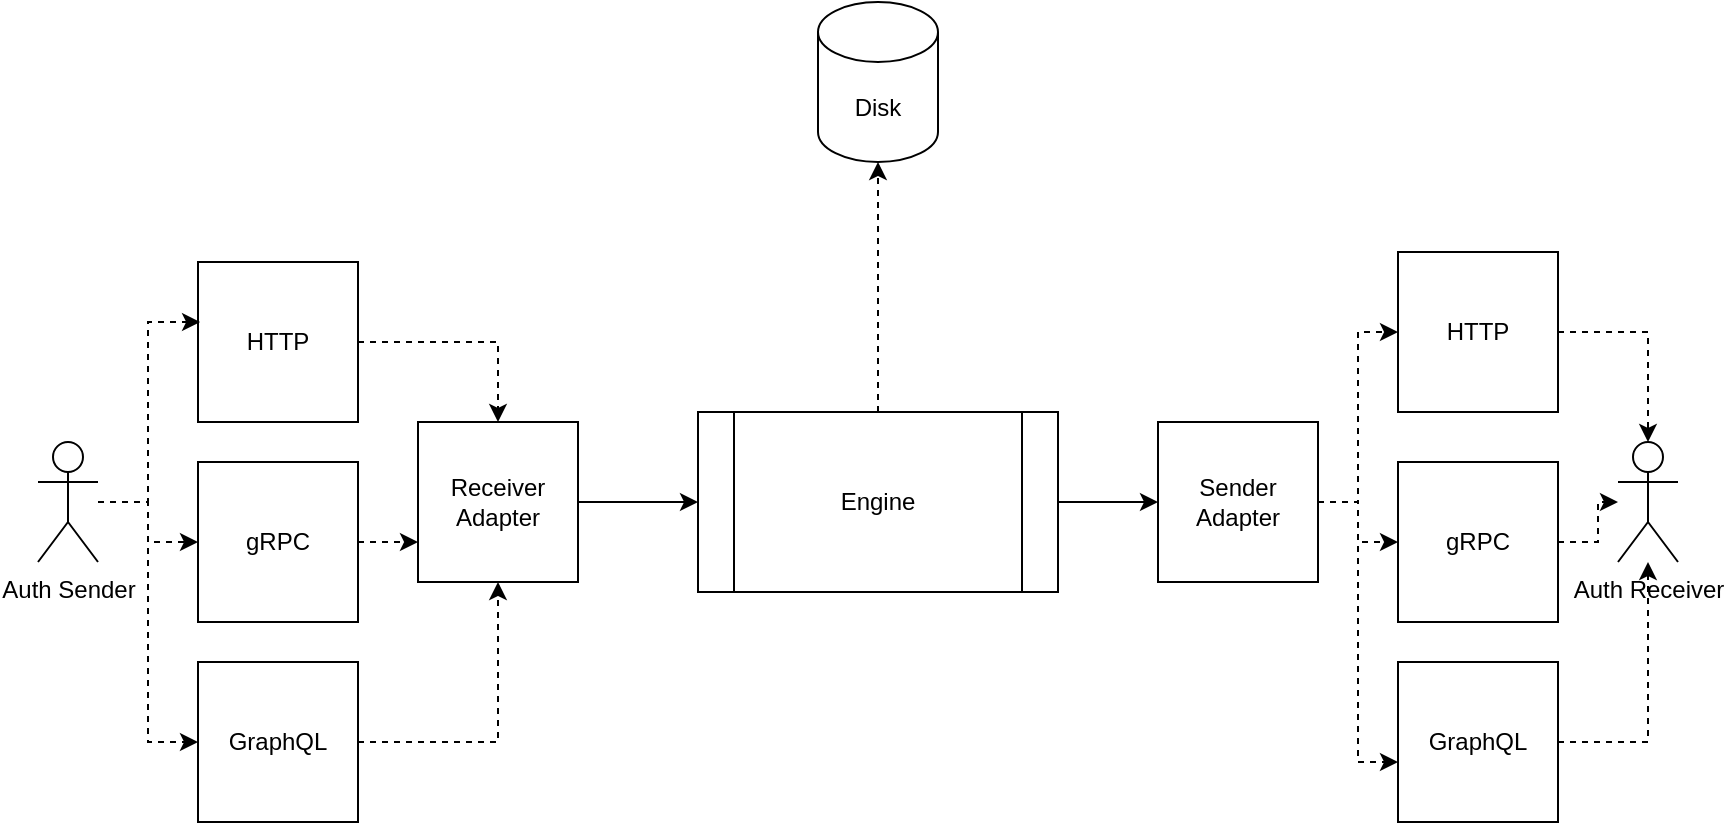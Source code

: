 <mxfile version="24.8.4">
  <diagram name="High Level Overview" id="n91Zhh8OkBto-IJQy9Xf">
    <mxGraphModel dx="2074" dy="729" grid="1" gridSize="10" guides="1" tooltips="1" connect="1" arrows="1" fold="1" page="1" pageScale="1" pageWidth="850" pageHeight="1100" math="0" shadow="0">
      <root>
        <mxCell id="0" />
        <mxCell id="1" parent="0" />
        <mxCell id="K7-odbcYmQNv5RkwU9Vm-10" style="edgeStyle=orthogonalEdgeStyle;rounded=0;orthogonalLoop=1;jettySize=auto;html=1;exitX=1;exitY=0.5;exitDx=0;exitDy=0;entryX=0;entryY=0.5;entryDx=0;entryDy=0;" edge="1" parent="1" source="K7-odbcYmQNv5RkwU9Vm-2" target="K7-odbcYmQNv5RkwU9Vm-8">
          <mxGeometry relative="1" as="geometry" />
        </mxCell>
        <mxCell id="K7-odbcYmQNv5RkwU9Vm-2" value="&lt;div&gt;Receiver Adapter&lt;br&gt;&lt;/div&gt;" style="whiteSpace=wrap;html=1;aspect=fixed;" vertex="1" parent="1">
          <mxGeometry x="200" y="510" width="80" height="80" as="geometry" />
        </mxCell>
        <mxCell id="K7-odbcYmQNv5RkwU9Vm-3" value="Disk" style="shape=cylinder3;whiteSpace=wrap;html=1;boundedLbl=1;backgroundOutline=1;size=15;" vertex="1" parent="1">
          <mxGeometry x="400" y="300" width="60" height="80" as="geometry" />
        </mxCell>
        <mxCell id="K7-odbcYmQNv5RkwU9Vm-28" style="edgeStyle=orthogonalEdgeStyle;rounded=0;orthogonalLoop=1;jettySize=auto;html=1;entryX=0;entryY=0.5;entryDx=0;entryDy=0;dashed=1;" edge="1" parent="1" source="K7-odbcYmQNv5RkwU9Vm-4" target="K7-odbcYmQNv5RkwU9Vm-25">
          <mxGeometry relative="1" as="geometry" />
        </mxCell>
        <mxCell id="K7-odbcYmQNv5RkwU9Vm-29" style="edgeStyle=orthogonalEdgeStyle;rounded=0;orthogonalLoop=1;jettySize=auto;html=1;entryX=0;entryY=0.5;entryDx=0;entryDy=0;dashed=1;" edge="1" parent="1" source="K7-odbcYmQNv5RkwU9Vm-4" target="K7-odbcYmQNv5RkwU9Vm-26">
          <mxGeometry relative="1" as="geometry" />
        </mxCell>
        <mxCell id="K7-odbcYmQNv5RkwU9Vm-4" value="Sender Adapter" style="whiteSpace=wrap;html=1;aspect=fixed;" vertex="1" parent="1">
          <mxGeometry x="570" y="510" width="80" height="80" as="geometry" />
        </mxCell>
        <mxCell id="K7-odbcYmQNv5RkwU9Vm-9" style="edgeStyle=orthogonalEdgeStyle;rounded=0;orthogonalLoop=1;jettySize=auto;html=1;entryX=0;entryY=0.5;entryDx=0;entryDy=0;" edge="1" parent="1" source="K7-odbcYmQNv5RkwU9Vm-8" target="K7-odbcYmQNv5RkwU9Vm-4">
          <mxGeometry relative="1" as="geometry" />
        </mxCell>
        <mxCell id="K7-odbcYmQNv5RkwU9Vm-8" value="Engine" style="shape=process;whiteSpace=wrap;html=1;backgroundOutline=1;" vertex="1" parent="1">
          <mxGeometry x="340" y="505" width="180" height="90" as="geometry" />
        </mxCell>
        <mxCell id="K7-odbcYmQNv5RkwU9Vm-11" style="edgeStyle=orthogonalEdgeStyle;rounded=0;orthogonalLoop=1;jettySize=auto;html=1;exitX=0.5;exitY=0;exitDx=0;exitDy=0;entryX=0.5;entryY=1;entryDx=0;entryDy=0;entryPerimeter=0;dashed=1;" edge="1" parent="1" source="K7-odbcYmQNv5RkwU9Vm-8" target="K7-odbcYmQNv5RkwU9Vm-3">
          <mxGeometry relative="1" as="geometry" />
        </mxCell>
        <mxCell id="K7-odbcYmQNv5RkwU9Vm-15" style="edgeStyle=orthogonalEdgeStyle;rounded=0;orthogonalLoop=1;jettySize=auto;html=1;entryX=0.5;entryY=0;entryDx=0;entryDy=0;dashed=1;" edge="1" parent="1" source="K7-odbcYmQNv5RkwU9Vm-12" target="K7-odbcYmQNv5RkwU9Vm-2">
          <mxGeometry relative="1" as="geometry" />
        </mxCell>
        <mxCell id="K7-odbcYmQNv5RkwU9Vm-12" value="HTTP" style="whiteSpace=wrap;html=1;aspect=fixed;" vertex="1" parent="1">
          <mxGeometry x="90" y="430" width="80" height="80" as="geometry" />
        </mxCell>
        <mxCell id="K7-odbcYmQNv5RkwU9Vm-16" style="edgeStyle=orthogonalEdgeStyle;rounded=0;orthogonalLoop=1;jettySize=auto;html=1;exitX=1;exitY=0.5;exitDx=0;exitDy=0;entryX=0;entryY=0.75;entryDx=0;entryDy=0;dashed=1;" edge="1" parent="1" source="K7-odbcYmQNv5RkwU9Vm-13" target="K7-odbcYmQNv5RkwU9Vm-2">
          <mxGeometry relative="1" as="geometry" />
        </mxCell>
        <mxCell id="K7-odbcYmQNv5RkwU9Vm-13" value="gRPC" style="whiteSpace=wrap;html=1;aspect=fixed;" vertex="1" parent="1">
          <mxGeometry x="90" y="530" width="80" height="80" as="geometry" />
        </mxCell>
        <mxCell id="K7-odbcYmQNv5RkwU9Vm-17" style="edgeStyle=orthogonalEdgeStyle;rounded=0;orthogonalLoop=1;jettySize=auto;html=1;exitX=1;exitY=0.5;exitDx=0;exitDy=0;entryX=0.5;entryY=1;entryDx=0;entryDy=0;dashed=1;" edge="1" parent="1" source="K7-odbcYmQNv5RkwU9Vm-14" target="K7-odbcYmQNv5RkwU9Vm-2">
          <mxGeometry relative="1" as="geometry" />
        </mxCell>
        <mxCell id="K7-odbcYmQNv5RkwU9Vm-14" value="GraphQL" style="whiteSpace=wrap;html=1;aspect=fixed;" vertex="1" parent="1">
          <mxGeometry x="90" y="630" width="80" height="80" as="geometry" />
        </mxCell>
        <mxCell id="K7-odbcYmQNv5RkwU9Vm-19" style="edgeStyle=orthogonalEdgeStyle;rounded=0;orthogonalLoop=1;jettySize=auto;html=1;dashed=1;" edge="1" parent="1" source="K7-odbcYmQNv5RkwU9Vm-18" target="K7-odbcYmQNv5RkwU9Vm-13">
          <mxGeometry relative="1" as="geometry" />
        </mxCell>
        <mxCell id="K7-odbcYmQNv5RkwU9Vm-21" style="edgeStyle=orthogonalEdgeStyle;rounded=0;orthogonalLoop=1;jettySize=auto;html=1;entryX=0;entryY=0.5;entryDx=0;entryDy=0;dashed=1;" edge="1" parent="1" source="K7-odbcYmQNv5RkwU9Vm-18" target="K7-odbcYmQNv5RkwU9Vm-14">
          <mxGeometry relative="1" as="geometry" />
        </mxCell>
        <mxCell id="K7-odbcYmQNv5RkwU9Vm-18" value="Auth Sender" style="shape=umlActor;verticalLabelPosition=bottom;verticalAlign=top;html=1;outlineConnect=0;" vertex="1" parent="1">
          <mxGeometry x="10" y="520" width="30" height="60" as="geometry" />
        </mxCell>
        <mxCell id="K7-odbcYmQNv5RkwU9Vm-20" style="edgeStyle=orthogonalEdgeStyle;rounded=0;orthogonalLoop=1;jettySize=auto;html=1;entryX=0.013;entryY=0.375;entryDx=0;entryDy=0;entryPerimeter=0;dashed=1;" edge="1" parent="1" source="K7-odbcYmQNv5RkwU9Vm-18" target="K7-odbcYmQNv5RkwU9Vm-12">
          <mxGeometry relative="1" as="geometry" />
        </mxCell>
        <mxCell id="K7-odbcYmQNv5RkwU9Vm-22" value="Auth Receiver" style="shape=umlActor;verticalLabelPosition=bottom;verticalAlign=top;html=1;outlineConnect=0;" vertex="1" parent="1">
          <mxGeometry x="800" y="520" width="30" height="60" as="geometry" />
        </mxCell>
        <mxCell id="K7-odbcYmQNv5RkwU9Vm-25" value="HTTP" style="whiteSpace=wrap;html=1;aspect=fixed;" vertex="1" parent="1">
          <mxGeometry x="690" y="425" width="80" height="80" as="geometry" />
        </mxCell>
        <mxCell id="K7-odbcYmQNv5RkwU9Vm-32" style="edgeStyle=orthogonalEdgeStyle;rounded=0;orthogonalLoop=1;jettySize=auto;html=1;exitX=1;exitY=0.5;exitDx=0;exitDy=0;dashed=1;" edge="1" parent="1" source="K7-odbcYmQNv5RkwU9Vm-26" target="K7-odbcYmQNv5RkwU9Vm-22">
          <mxGeometry relative="1" as="geometry" />
        </mxCell>
        <mxCell id="K7-odbcYmQNv5RkwU9Vm-26" value="gRPC" style="whiteSpace=wrap;html=1;aspect=fixed;" vertex="1" parent="1">
          <mxGeometry x="690" y="530" width="80" height="80" as="geometry" />
        </mxCell>
        <mxCell id="K7-odbcYmQNv5RkwU9Vm-33" style="edgeStyle=orthogonalEdgeStyle;rounded=0;orthogonalLoop=1;jettySize=auto;html=1;dashed=1;" edge="1" parent="1" source="K7-odbcYmQNv5RkwU9Vm-27" target="K7-odbcYmQNv5RkwU9Vm-22">
          <mxGeometry relative="1" as="geometry" />
        </mxCell>
        <mxCell id="K7-odbcYmQNv5RkwU9Vm-27" value="GraphQL" style="whiteSpace=wrap;html=1;aspect=fixed;" vertex="1" parent="1">
          <mxGeometry x="690" y="630" width="80" height="80" as="geometry" />
        </mxCell>
        <mxCell id="K7-odbcYmQNv5RkwU9Vm-30" style="edgeStyle=orthogonalEdgeStyle;rounded=0;orthogonalLoop=1;jettySize=auto;html=1;entryX=0;entryY=0.625;entryDx=0;entryDy=0;entryPerimeter=0;dashed=1;" edge="1" parent="1" source="K7-odbcYmQNv5RkwU9Vm-4" target="K7-odbcYmQNv5RkwU9Vm-27">
          <mxGeometry relative="1" as="geometry" />
        </mxCell>
        <mxCell id="K7-odbcYmQNv5RkwU9Vm-31" style="edgeStyle=orthogonalEdgeStyle;rounded=0;orthogonalLoop=1;jettySize=auto;html=1;entryX=0.5;entryY=0;entryDx=0;entryDy=0;entryPerimeter=0;dashed=1;" edge="1" parent="1" source="K7-odbcYmQNv5RkwU9Vm-25" target="K7-odbcYmQNv5RkwU9Vm-22">
          <mxGeometry relative="1" as="geometry" />
        </mxCell>
      </root>
    </mxGraphModel>
  </diagram>
</mxfile>

